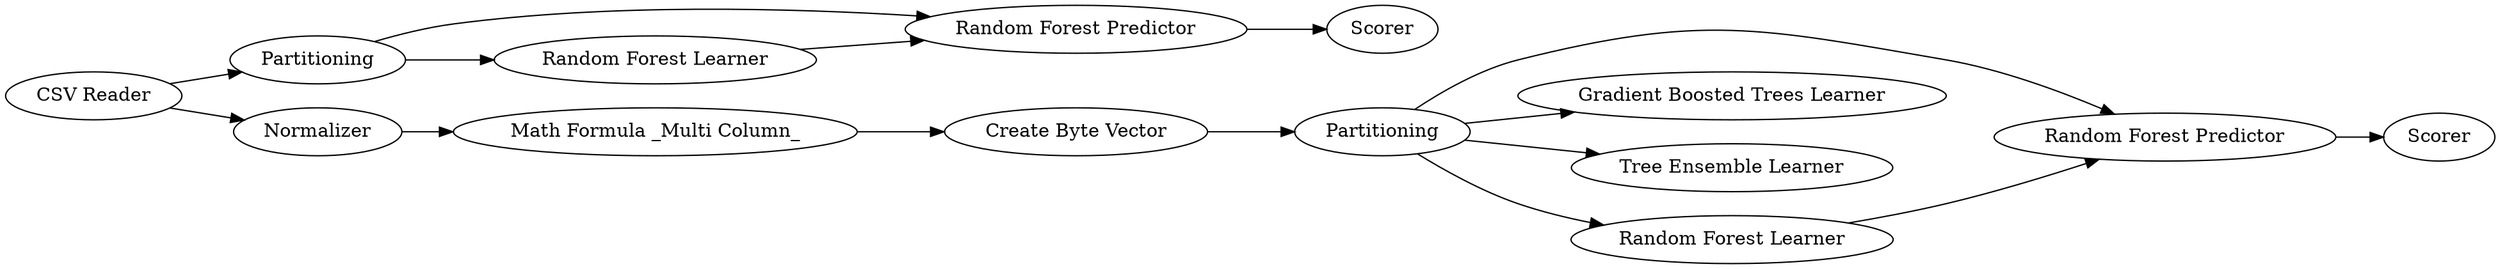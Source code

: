 digraph {
	"-3244343019946529701_37" [label="Random Forest Predictor"]
	"-3244343019946529701_38" [label=Partitioning]
	"-3244343019946529701_11" [label="Random Forest Predictor"]
	"-3244343019946529701_34" [label="CSV Reader"]
	"-3244343019946529701_35" [label="Math Formula _Multi Column_"]
	"-3244343019946529701_39" [label=Scorer]
	"-3244343019946529701_9" [label=Partitioning]
	"-3244343019946529701_42" [label="Gradient Boosted Trees Learner"]
	"-3244343019946529701_40" [label="Random Forest Learner"]
	"-3244343019946529701_41" [label="Tree Ensemble Learner"]
	"-3244343019946529701_12" [label=Scorer]
	"-3244343019946529701_36" [label=Normalizer]
	"-3244343019946529701_31" [label="Create Byte Vector"]
	"-3244343019946529701_10" [label="Random Forest Learner"]
	"-3244343019946529701_11" -> "-3244343019946529701_12"
	"-3244343019946529701_34" -> "-3244343019946529701_38"
	"-3244343019946529701_38" -> "-3244343019946529701_40"
	"-3244343019946529701_38" -> "-3244343019946529701_37"
	"-3244343019946529701_34" -> "-3244343019946529701_36"
	"-3244343019946529701_10" -> "-3244343019946529701_11"
	"-3244343019946529701_9" -> "-3244343019946529701_10"
	"-3244343019946529701_35" -> "-3244343019946529701_31"
	"-3244343019946529701_36" -> "-3244343019946529701_35"
	"-3244343019946529701_9" -> "-3244343019946529701_41"
	"-3244343019946529701_9" -> "-3244343019946529701_11"
	"-3244343019946529701_37" -> "-3244343019946529701_39"
	"-3244343019946529701_9" -> "-3244343019946529701_42"
	"-3244343019946529701_40" -> "-3244343019946529701_37"
	"-3244343019946529701_31" -> "-3244343019946529701_9"
	rankdir=LR
}
